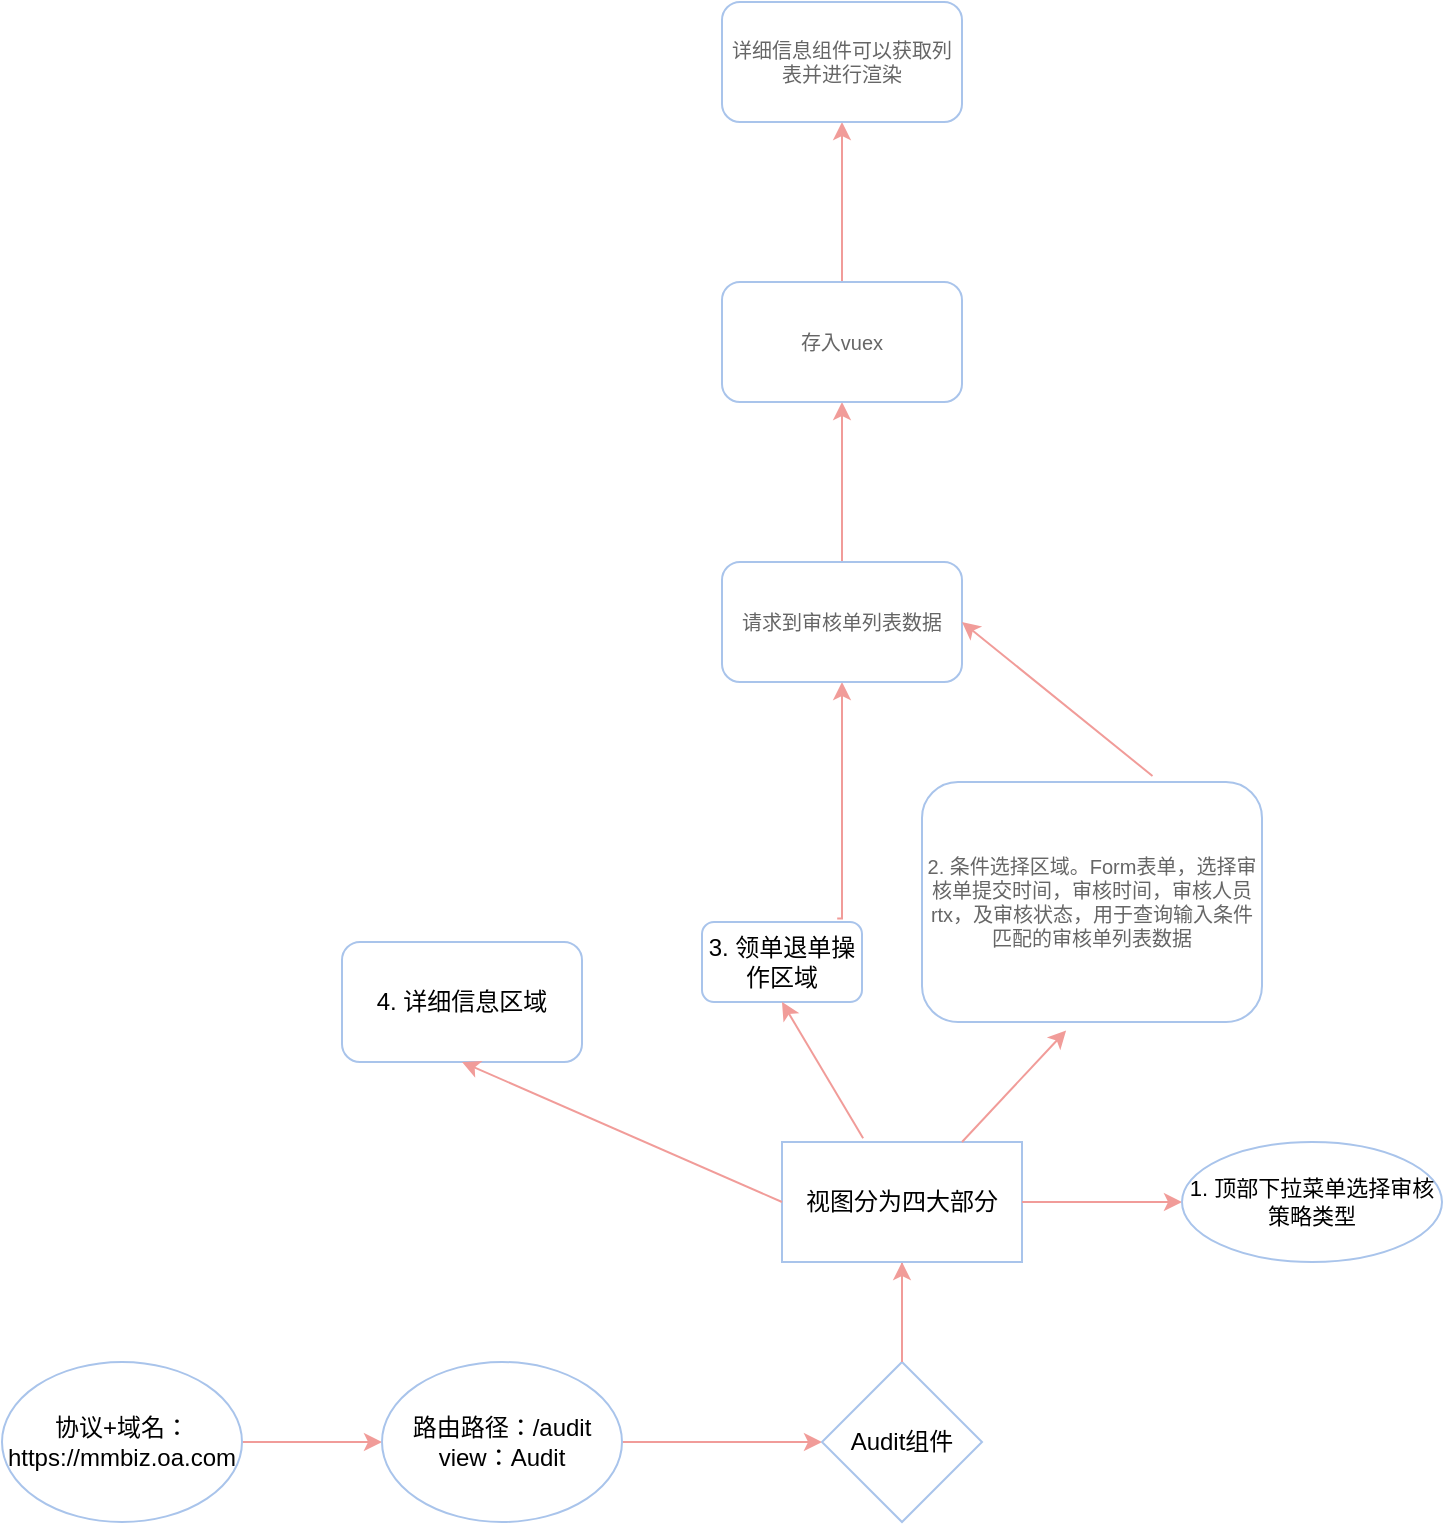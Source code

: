 <mxfile version="21.1.2" type="github">
  <diagram name="第 1 页" id="dTuLWrFOJhDjmV_hQB7G">
    <mxGraphModel dx="3050" dy="1781" grid="1" gridSize="10" guides="1" tooltips="1" connect="1" arrows="1" fold="1" page="0" pageScale="1" pageWidth="827" pageHeight="1169" math="0" shadow="0">
      <root>
        <mxCell id="0" />
        <mxCell id="1" parent="0" />
        <mxCell id="jkKGb8aWsMcL12Q_G2Sz-5" value="" style="edgeStyle=orthogonalEdgeStyle;rounded=0;orthogonalLoop=1;jettySize=auto;html=1;strokeColor=#F19C99;" parent="1" source="jkKGb8aWsMcL12Q_G2Sz-3" target="jkKGb8aWsMcL12Q_G2Sz-4" edge="1">
          <mxGeometry relative="1" as="geometry" />
        </mxCell>
        <mxCell id="jkKGb8aWsMcL12Q_G2Sz-3" value="协议+域名：&lt;br&gt;https://mmbiz.oa.com" style="ellipse;whiteSpace=wrap;html=1;strokeColor=#A9C4EB;" parent="1" vertex="1">
          <mxGeometry x="-1930" y="-510" width="120" height="80" as="geometry" />
        </mxCell>
        <mxCell id="jkKGb8aWsMcL12Q_G2Sz-9" value="" style="edgeStyle=orthogonalEdgeStyle;rounded=0;orthogonalLoop=1;jettySize=auto;html=1;strokeColor=#F19C99;" parent="1" source="jkKGb8aWsMcL12Q_G2Sz-4" target="jkKGb8aWsMcL12Q_G2Sz-8" edge="1">
          <mxGeometry relative="1" as="geometry" />
        </mxCell>
        <mxCell id="jkKGb8aWsMcL12Q_G2Sz-4" value="路由路径：/audit&lt;br&gt;view：Audit" style="ellipse;whiteSpace=wrap;html=1;strokeColor=#A9C4EB;" parent="1" vertex="1">
          <mxGeometry x="-1740" y="-510" width="120" height="80" as="geometry" />
        </mxCell>
        <mxCell id="jkKGb8aWsMcL12Q_G2Sz-8" value="Audit组件" style="rhombus;whiteSpace=wrap;html=1;strokeColor=#A9C4EB;" parent="1" vertex="1">
          <mxGeometry x="-1520" y="-510" width="80" height="80" as="geometry" />
        </mxCell>
        <mxCell id="jkKGb8aWsMcL12Q_G2Sz-14" value="" style="edgeStyle=orthogonalEdgeStyle;shape=connector;rounded=0;orthogonalLoop=1;jettySize=auto;html=1;labelBackgroundColor=default;strokeColor=#F19C99;fontFamily=Helvetica;fontSize=11;fontColor=default;endArrow=classic;" parent="1" target="jkKGb8aWsMcL12Q_G2Sz-13" edge="1">
          <mxGeometry relative="1" as="geometry">
            <mxPoint x="-1480" y="-560" as="sourcePoint" />
            <Array as="points">
              <mxPoint x="-1480" y="-510" />
              <mxPoint x="-1480" y="-510" />
            </Array>
          </mxGeometry>
        </mxCell>
        <mxCell id="jkKGb8aWsMcL12Q_G2Sz-13" value="视图分为四大部分" style="whiteSpace=wrap;html=1;strokeColor=#A9C4EB;" parent="1" vertex="1">
          <mxGeometry x="-1540" y="-620" width="120" height="60" as="geometry" />
        </mxCell>
        <mxCell id="IE_uB2pCFFnET_xsAAwf-1" value="" style="edgeStyle=orthogonalEdgeStyle;rounded=0;orthogonalLoop=1;jettySize=auto;html=1;strokeColor=#F19C99;" edge="1" parent="1" source="jkKGb8aWsMcL12Q_G2Sz-13" target="jkKGb8aWsMcL12Q_G2Sz-17">
          <mxGeometry relative="1" as="geometry" />
        </mxCell>
        <mxCell id="jkKGb8aWsMcL12Q_G2Sz-17" value="&lt;font style=&quot;font-size: 11px;&quot;&gt;1. 顶部下拉菜单选择审核策略类型&lt;/font&gt;" style="ellipse;whiteSpace=wrap;html=1;fontFamily=Helvetica;fontSize=10;fontColor=default;strokeColor=#A9C4EB;" parent="1" vertex="1">
          <mxGeometry x="-1340" y="-620" width="130" height="60" as="geometry" />
        </mxCell>
        <mxCell id="jkKGb8aWsMcL12Q_G2Sz-19" value="2. 条件选择区域。Form表单，选择审核单提交时间，审核时间，审核人员rtx，及审核状态，用于查询输入条件匹配的审核单列表数据" style="rounded=1;whiteSpace=wrap;html=1;strokeColor=#A9C4EB;fontColor=#666666;fontSize=10;" parent="1" vertex="1">
          <mxGeometry x="-1470" y="-800" width="170" height="120" as="geometry" />
        </mxCell>
        <mxCell id="jkKGb8aWsMcL12Q_G2Sz-21" value="3. 领单退单操作区域" style="rounded=1;whiteSpace=wrap;html=1;strokeColor=#A9C4EB;" parent="1" vertex="1">
          <mxGeometry x="-1580" y="-730" width="80" height="40" as="geometry" />
        </mxCell>
        <mxCell id="jkKGb8aWsMcL12Q_G2Sz-23" value="" style="endArrow=classic;html=1;rounded=0;labelBackgroundColor=default;strokeColor=#F19C99;fontFamily=Helvetica;fontSize=11;fontColor=default;shape=connector;entryX=0.5;entryY=1;entryDx=0;entryDy=0;exitX=0.338;exitY=-0.032;exitDx=0;exitDy=0;exitPerimeter=0;" parent="1" source="jkKGb8aWsMcL12Q_G2Sz-13" target="jkKGb8aWsMcL12Q_G2Sz-21" edge="1">
          <mxGeometry width="50" height="50" relative="1" as="geometry">
            <mxPoint x="-1520" y="-700" as="sourcePoint" />
            <mxPoint x="-1570" y="-650" as="targetPoint" />
          </mxGeometry>
        </mxCell>
        <mxCell id="jkKGb8aWsMcL12Q_G2Sz-24" value="4. 详细信息区域" style="rounded=1;whiteSpace=wrap;html=1;strokeColor=#A9C4EB;" parent="1" vertex="1">
          <mxGeometry x="-1760" y="-720" width="120" height="60" as="geometry" />
        </mxCell>
        <mxCell id="jkKGb8aWsMcL12Q_G2Sz-26" value="" style="endArrow=classic;html=1;rounded=0;labelBackgroundColor=default;strokeColor=#F19C99;fontFamily=Helvetica;fontSize=11;fontColor=default;shape=connector;entryX=0.424;entryY=1.035;entryDx=0;entryDy=0;entryPerimeter=0;" parent="1" edge="1" target="jkKGb8aWsMcL12Q_G2Sz-19">
          <mxGeometry width="50" height="50" relative="1" as="geometry">
            <mxPoint x="-1450" y="-620" as="sourcePoint" />
            <mxPoint x="-1310" y="-660" as="targetPoint" />
          </mxGeometry>
        </mxCell>
        <mxCell id="jkKGb8aWsMcL12Q_G2Sz-27" value="" style="endArrow=classic;html=1;rounded=0;labelBackgroundColor=default;strokeColor=#F19C99;fontFamily=Helvetica;fontSize=11;fontColor=default;shape=connector;entryX=0.5;entryY=1;entryDx=0;entryDy=0;exitX=0;exitY=0.5;exitDx=0;exitDy=0;" parent="1" source="jkKGb8aWsMcL12Q_G2Sz-13" target="jkKGb8aWsMcL12Q_G2Sz-24" edge="1">
          <mxGeometry width="50" height="50" relative="1" as="geometry">
            <mxPoint x="-1540" y="-580" as="sourcePoint" />
            <mxPoint x="-1660" y="-590" as="targetPoint" />
          </mxGeometry>
        </mxCell>
        <mxCell id="IE_uB2pCFFnET_xsAAwf-4" value="" style="edgeStyle=orthogonalEdgeStyle;rounded=0;orthogonalLoop=1;jettySize=auto;html=1;fontFamily=Helvetica;fontSize=11;fontColor=default;exitX=0.845;exitY=-0.045;exitDx=0;exitDy=0;exitPerimeter=0;entryX=0.5;entryY=1;entryDx=0;entryDy=0;strokeColor=#F19C99;" edge="1" parent="1" source="jkKGb8aWsMcL12Q_G2Sz-21" target="IE_uB2pCFFnET_xsAAwf-2">
          <mxGeometry relative="1" as="geometry">
            <mxPoint x="-1510" y="-770" as="sourcePoint" />
            <mxPoint x="-1512" y="-830" as="targetPoint" />
            <Array as="points">
              <mxPoint x="-1510" y="-732" />
            </Array>
          </mxGeometry>
        </mxCell>
        <mxCell id="IE_uB2pCFFnET_xsAAwf-9" value="" style="edgeStyle=orthogonalEdgeStyle;rounded=0;orthogonalLoop=1;jettySize=auto;html=1;fontFamily=Helvetica;fontSize=11;fontColor=default;strokeColor=#F19C99;" edge="1" parent="1" source="IE_uB2pCFFnET_xsAAwf-2" target="IE_uB2pCFFnET_xsAAwf-8">
          <mxGeometry relative="1" as="geometry" />
        </mxCell>
        <mxCell id="IE_uB2pCFFnET_xsAAwf-2" value="请求到审核单列表数据" style="rounded=1;whiteSpace=wrap;html=1;fontSize=10;strokeColor=#A9C4EB;fontColor=#666666;" vertex="1" parent="1">
          <mxGeometry x="-1570" y="-910" width="120" height="60" as="geometry" />
        </mxCell>
        <mxCell id="IE_uB2pCFFnET_xsAAwf-7" value="" style="endArrow=classic;html=1;rounded=0;fontFamily=Helvetica;fontSize=11;fontColor=default;exitX=0.678;exitY=-0.025;exitDx=0;exitDy=0;entryX=1;entryY=0.5;entryDx=0;entryDy=0;exitPerimeter=0;strokeColor=#F19C99;" edge="1" parent="1" source="jkKGb8aWsMcL12Q_G2Sz-19" target="IE_uB2pCFFnET_xsAAwf-2">
          <mxGeometry width="50" height="50" relative="1" as="geometry">
            <mxPoint x="-1310" y="-810" as="sourcePoint" />
            <mxPoint x="-1370" y="-900" as="targetPoint" />
          </mxGeometry>
        </mxCell>
        <mxCell id="IE_uB2pCFFnET_xsAAwf-11" value="" style="edgeStyle=none;shape=connector;rounded=0;orthogonalLoop=1;jettySize=auto;html=1;labelBackgroundColor=default;strokeColor=#F19C99;fontFamily=Helvetica;fontSize=11;fontColor=default;endArrow=classic;" edge="1" parent="1" source="IE_uB2pCFFnET_xsAAwf-8" target="IE_uB2pCFFnET_xsAAwf-10">
          <mxGeometry relative="1" as="geometry" />
        </mxCell>
        <mxCell id="IE_uB2pCFFnET_xsAAwf-8" value="存入vuex" style="whiteSpace=wrap;html=1;fontSize=10;strokeColor=#A9C4EB;fontColor=#666666;rounded=1;" vertex="1" parent="1">
          <mxGeometry x="-1570" y="-1050" width="120" height="60" as="geometry" />
        </mxCell>
        <mxCell id="IE_uB2pCFFnET_xsAAwf-10" value="详细信息组件可以获取列表并进行渲染" style="whiteSpace=wrap;html=1;fontSize=10;strokeColor=#A9C4EB;fontColor=#666666;rounded=1;" vertex="1" parent="1">
          <mxGeometry x="-1570" y="-1190" width="120" height="60" as="geometry" />
        </mxCell>
      </root>
    </mxGraphModel>
  </diagram>
</mxfile>
